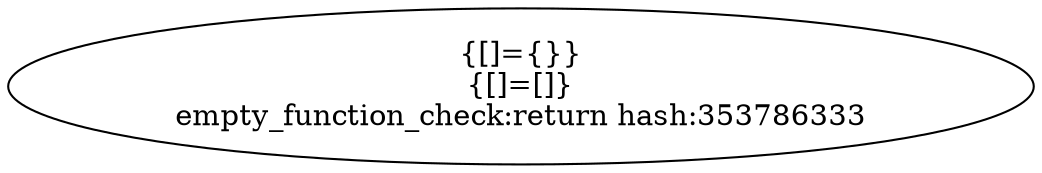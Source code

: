 digraph "./target2-mine/MyTest.empty_function_check" {
    "{[]={}}
{[]=[]}
empty_function_check:return hash:353786333";
}
